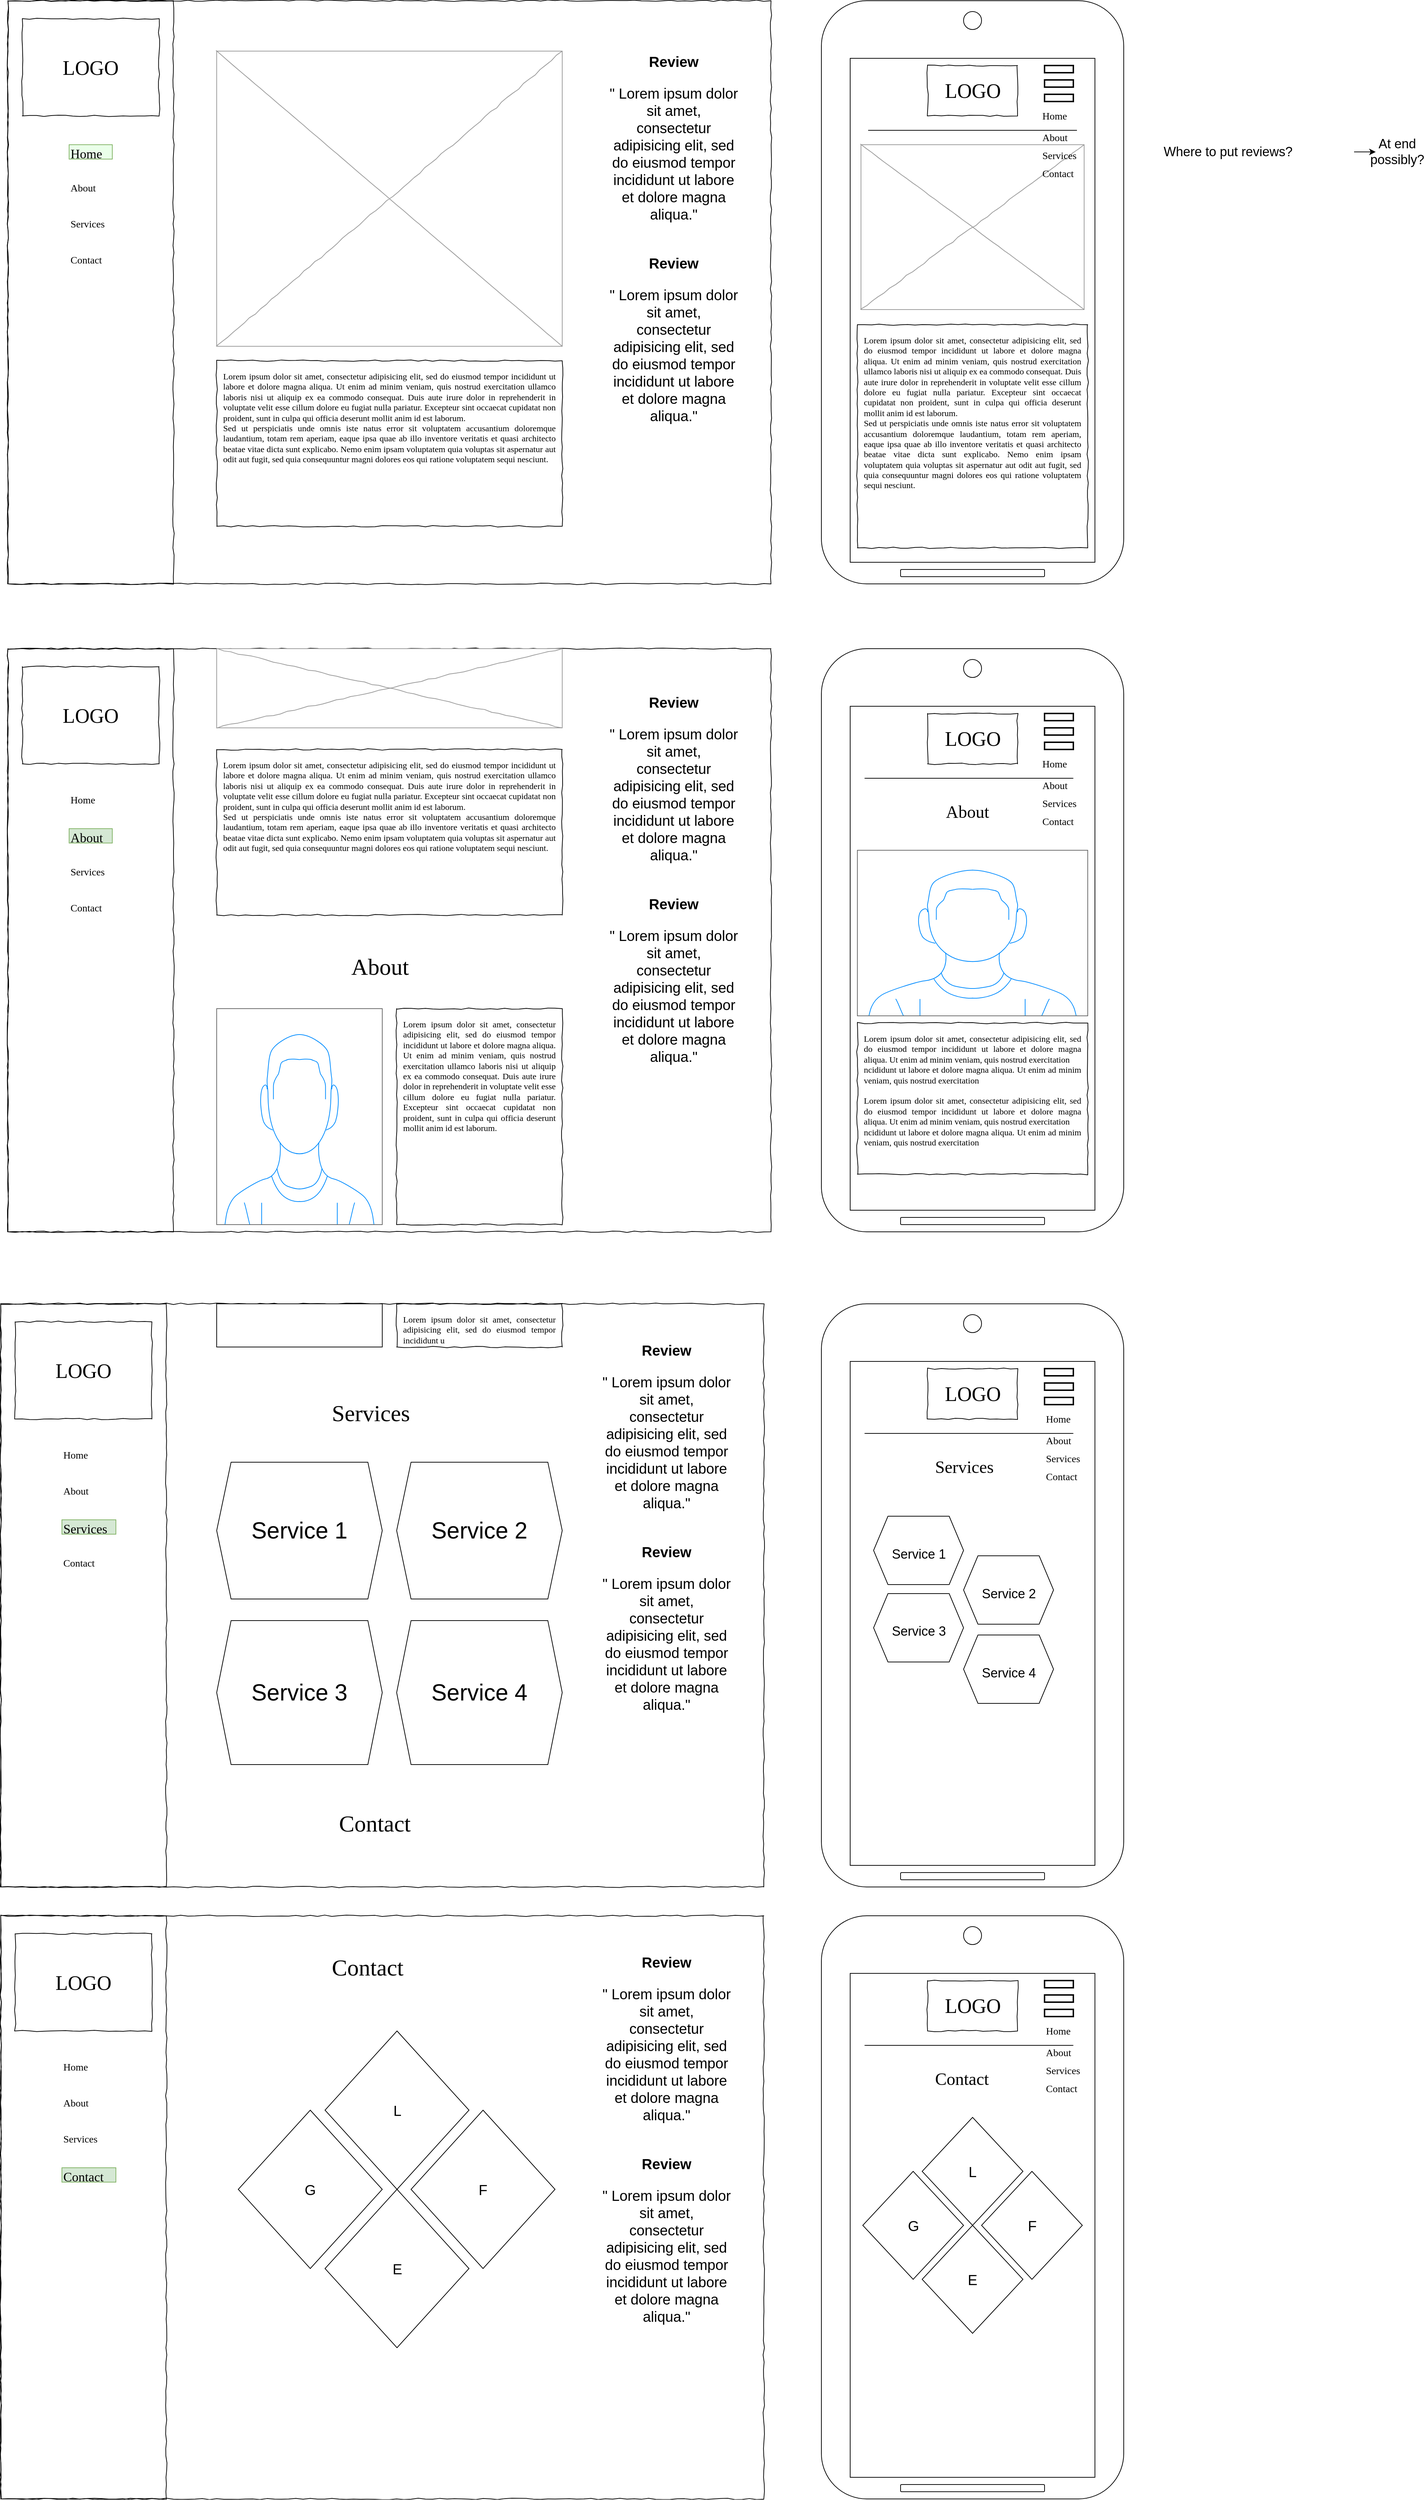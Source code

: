 <mxfile version="20.2.8" type="github">
  <diagram name="Page-1" id="03018318-947c-dd8e-b7a3-06fadd420f32">
    <mxGraphModel dx="2031" dy="1134" grid="1" gridSize="10" guides="1" tooltips="1" connect="1" arrows="1" fold="1" page="1" pageScale="1" pageWidth="1100" pageHeight="850" background="none" math="0" shadow="0">
      <root>
        <mxCell id="0" />
        <mxCell id="1" parent="0" />
        <mxCell id="_-R5V9oavQFVsgbQ0bBa-81" value="" style="rounded=1;whiteSpace=wrap;html=1;" parent="1" vertex="1">
          <mxGeometry x="1150" y="20" width="420" height="810" as="geometry" />
        </mxCell>
        <mxCell id="677b7b8949515195-1" value="" style="whiteSpace=wrap;html=1;rounded=0;shadow=0;labelBackgroundColor=none;strokeColor=#000000;strokeWidth=1;fillColor=none;fontFamily=Verdana;fontSize=12;fontColor=#000000;align=center;comic=1;" parent="1" vertex="1">
          <mxGeometry x="20" y="20" width="1060" height="810" as="geometry" />
        </mxCell>
        <mxCell id="677b7b8949515195-10" value="" style="whiteSpace=wrap;html=1;rounded=0;shadow=0;labelBackgroundColor=none;strokeWidth=1;fillColor=none;fontFamily=Verdana;fontSize=12;align=center;comic=1;" parent="1" vertex="1">
          <mxGeometry x="20" y="20" width="230" height="810" as="geometry" />
        </mxCell>
        <mxCell id="677b7b8949515195-2" value="LOGO" style="whiteSpace=wrap;html=1;rounded=0;shadow=0;labelBackgroundColor=none;strokeWidth=1;fontFamily=Verdana;fontSize=28;align=center;comic=1;" parent="1" vertex="1">
          <mxGeometry x="40" y="45" width="190" height="135" as="geometry" />
        </mxCell>
        <mxCell id="677b7b8949515195-11" value="Home" style="text;html=1;points=[];align=left;verticalAlign=top;spacingTop=-4;fontSize=18;fontFamily=Verdana;fillColor=#EAFFE9;strokeColor=#82b366;rounded=0;gradientColor=none;" parent="1" vertex="1">
          <mxGeometry x="105" y="220" width="60" height="20" as="geometry" />
        </mxCell>
        <mxCell id="677b7b8949515195-12" value="About" style="text;html=1;points=[];align=left;verticalAlign=top;spacingTop=-4;fontSize=14;fontFamily=Verdana" parent="1" vertex="1">
          <mxGeometry x="105" y="270" width="60" height="20" as="geometry" />
        </mxCell>
        <mxCell id="677b7b8949515195-13" value="Services" style="text;html=1;points=[];align=left;verticalAlign=top;spacingTop=-4;fontSize=14;fontFamily=Verdana" parent="1" vertex="1">
          <mxGeometry x="105" y="320" width="60" height="20" as="geometry" />
        </mxCell>
        <mxCell id="677b7b8949515195-14" value="Contact" style="text;html=1;points=[];align=left;verticalAlign=top;spacingTop=-4;fontSize=14;fontFamily=Verdana" parent="1" vertex="1">
          <mxGeometry x="105" y="370" width="60" height="20" as="geometry" />
        </mxCell>
        <mxCell id="677b7b8949515195-15" value="&lt;div style=&quot;text-align: justify&quot;&gt;&lt;span&gt;Lorem ipsum dolor sit amet, consectetur adipisicing elit, sed do eiusmod tempor incididunt ut labore et dolore magna aliqua. Ut enim ad minim veniam, quis nostrud exercitation ullamco laboris nisi ut aliquip ex ea commodo consequat. Duis aute irure dolor in reprehenderit in voluptate velit esse cillum dolore eu fugiat nulla pariatur. Excepteur sint occaecat cupidatat non proident, sunt in culpa qui officia deserunt mollit anim id est laborum.&lt;/span&gt;&lt;/div&gt;&lt;div style=&quot;text-align: justify&quot;&gt;&lt;span&gt;Sed ut perspiciatis unde omnis iste natus error sit voluptatem accusantium doloremque laudantium, totam rem aperiam, eaque ipsa quae ab illo inventore veritatis et quasi architecto beatae vitae dicta sunt explicabo. Nemo enim ipsam voluptatem quia voluptas sit aspernatur aut odit aut fugit, sed quia consequuntur magni dolores eos qui ratione voluptatem sequi nesciunt.&amp;nbsp;&lt;/span&gt;&lt;/div&gt;" style="whiteSpace=wrap;html=1;rounded=0;shadow=0;labelBackgroundColor=none;strokeWidth=1;fillColor=none;fontFamily=Verdana;fontSize=12;align=center;verticalAlign=top;spacing=10;comic=1;" parent="1" vertex="1">
          <mxGeometry x="310" y="520" width="480" height="230" as="geometry" />
        </mxCell>
        <mxCell id="677b7b8949515195-16" value="" style="verticalLabelPosition=bottom;shadow=0;dashed=0;align=center;html=1;verticalAlign=top;strokeWidth=1;shape=mxgraph.mockup.graphics.simpleIcon;strokeColor=#999999;rounded=0;labelBackgroundColor=none;fontFamily=Verdana;fontSize=14;fontColor=#000000;comic=1;" parent="1" vertex="1">
          <mxGeometry x="310" y="90" width="480" height="410" as="geometry" />
        </mxCell>
        <mxCell id="_-R5V9oavQFVsgbQ0bBa-84" value="" style="rounded=0;whiteSpace=wrap;html=1;" parent="1" vertex="1">
          <mxGeometry x="1190" y="100" width="340" height="700" as="geometry" />
        </mxCell>
        <mxCell id="_-R5V9oavQFVsgbQ0bBa-42" value="LOGO" style="whiteSpace=wrap;html=1;rounded=0;shadow=0;labelBackgroundColor=none;strokeWidth=1;fontFamily=Verdana;fontSize=28;align=center;comic=1;" parent="1" vertex="1">
          <mxGeometry x="1297.5" y="110" width="125" height="70" as="geometry" />
        </mxCell>
        <mxCell id="_-R5V9oavQFVsgbQ0bBa-55" value="&lt;div style=&quot;text-align: justify&quot;&gt;&lt;span&gt;Lorem ipsum dolor sit amet, consectetur adipisicing elit, sed do eiusmod tempor incididunt ut labore et dolore magna aliqua. Ut enim ad minim veniam, quis nostrud exercitation ullamco laboris nisi ut aliquip ex ea commodo consequat. Duis aute irure dolor in reprehenderit in voluptate velit esse cillum dolore eu fugiat nulla pariatur. Excepteur sint occaecat cupidatat non proident, sunt in culpa qui officia deserunt mollit anim id est laborum.&lt;/span&gt;&lt;/div&gt;&lt;div style=&quot;text-align: justify&quot;&gt;&lt;span&gt;Sed ut perspiciatis unde omnis iste natus error sit voluptatem accusantium doloremque laudantium, totam rem aperiam, eaque ipsa quae ab illo inventore veritatis et quasi architecto beatae vitae dicta sunt explicabo. Nemo enim ipsam voluptatem quia voluptas sit aspernatur aut odit aut fugit, sed quia consequuntur magni dolores eos qui ratione voluptatem sequi nesciunt.&amp;nbsp;&lt;/span&gt;&lt;/div&gt;" style="whiteSpace=wrap;html=1;rounded=0;shadow=0;labelBackgroundColor=none;strokeWidth=1;fillColor=none;fontFamily=Verdana;fontSize=12;align=center;verticalAlign=top;spacing=10;comic=1;" parent="1" vertex="1">
          <mxGeometry x="1200" y="470" width="320" height="310" as="geometry" />
        </mxCell>
        <mxCell id="_-R5V9oavQFVsgbQ0bBa-56" value="" style="verticalLabelPosition=bottom;shadow=0;dashed=0;align=center;html=1;verticalAlign=top;strokeWidth=1;shape=mxgraph.mockup.graphics.simpleIcon;strokeColor=#999999;rounded=0;labelBackgroundColor=none;fontFamily=Verdana;fontSize=14;fontColor=#000000;comic=1;" parent="1" vertex="1">
          <mxGeometry x="1205" y="220" width="310" height="229" as="geometry" />
        </mxCell>
        <mxCell id="_-R5V9oavQFVsgbQ0bBa-82" value="" style="ellipse;whiteSpace=wrap;html=1;aspect=fixed;" parent="1" vertex="1">
          <mxGeometry x="1347.5" y="35" width="25" height="25" as="geometry" />
        </mxCell>
        <mxCell id="_-R5V9oavQFVsgbQ0bBa-83" value="" style="rounded=1;whiteSpace=wrap;html=1;" parent="1" vertex="1">
          <mxGeometry x="1260" y="810" width="200" height="10" as="geometry" />
        </mxCell>
        <mxCell id="_-R5V9oavQFVsgbQ0bBa-93" value="" style="whiteSpace=wrap;html=1;rounded=0;shadow=0;labelBackgroundColor=none;strokeColor=#000000;strokeWidth=1;fillColor=none;fontFamily=Verdana;fontSize=12;fontColor=#000000;align=center;comic=1;" parent="1" vertex="1">
          <mxGeometry x="20" y="920" width="1060" height="810" as="geometry" />
        </mxCell>
        <mxCell id="_-R5V9oavQFVsgbQ0bBa-94" value="" style="whiteSpace=wrap;html=1;rounded=0;shadow=0;labelBackgroundColor=none;strokeWidth=1;fillColor=none;fontFamily=Verdana;fontSize=12;align=center;comic=1;" parent="1" vertex="1">
          <mxGeometry x="20" y="920" width="230" height="810" as="geometry" />
        </mxCell>
        <mxCell id="_-R5V9oavQFVsgbQ0bBa-95" value="LOGO" style="whiteSpace=wrap;html=1;rounded=0;shadow=0;labelBackgroundColor=none;strokeWidth=1;fontFamily=Verdana;fontSize=28;align=center;comic=1;" parent="1" vertex="1">
          <mxGeometry x="40" y="945" width="190" height="135" as="geometry" />
        </mxCell>
        <mxCell id="_-R5V9oavQFVsgbQ0bBa-96" value="Home" style="text;html=1;points=[];align=left;verticalAlign=top;spacingTop=-4;fontSize=14;fontFamily=Verdana;rounded=0;" parent="1" vertex="1">
          <mxGeometry x="105" y="1120" width="60" height="20" as="geometry" />
        </mxCell>
        <mxCell id="_-R5V9oavQFVsgbQ0bBa-97" value="About" style="text;html=1;points=[];align=left;verticalAlign=top;spacingTop=-4;fontSize=18;fontFamily=Verdana;fillColor=#d5e8d4;strokeColor=#82b366;" parent="1" vertex="1">
          <mxGeometry x="105" y="1170" width="60" height="20" as="geometry" />
        </mxCell>
        <mxCell id="_-R5V9oavQFVsgbQ0bBa-98" value="Services" style="text;html=1;points=[];align=left;verticalAlign=top;spacingTop=-4;fontSize=14;fontFamily=Verdana" parent="1" vertex="1">
          <mxGeometry x="105" y="1220" width="60" height="20" as="geometry" />
        </mxCell>
        <mxCell id="_-R5V9oavQFVsgbQ0bBa-99" value="Contact" style="text;html=1;points=[];align=left;verticalAlign=top;spacingTop=-4;fontSize=14;fontFamily=Verdana" parent="1" vertex="1">
          <mxGeometry x="105" y="1270" width="60" height="20" as="geometry" />
        </mxCell>
        <mxCell id="_-R5V9oavQFVsgbQ0bBa-100" value="&lt;div style=&quot;text-align: justify&quot;&gt;&lt;span&gt;Lorem ipsum dolor sit amet, consectetur adipisicing elit, sed do eiusmod tempor incididunt ut labore et dolore magna aliqua. Ut enim ad minim veniam, quis nostrud exercitation ullamco laboris nisi ut aliquip ex ea commodo consequat. Duis aute irure dolor in reprehenderit in voluptate velit esse cillum dolore eu fugiat nulla pariatur. Excepteur sint occaecat cupidatat non proident, sunt in culpa qui officia deserunt mollit anim id est laborum.&lt;/span&gt;&lt;/div&gt;&lt;div style=&quot;text-align: justify&quot;&gt;&lt;span&gt;Sed ut perspiciatis unde omnis iste natus error sit voluptatem accusantium doloremque laudantium, totam rem aperiam, eaque ipsa quae ab illo inventore veritatis et quasi architecto beatae vitae dicta sunt explicabo. Nemo enim ipsam voluptatem quia voluptas sit aspernatur aut odit aut fugit, sed quia consequuntur magni dolores eos qui ratione voluptatem sequi nesciunt.&amp;nbsp;&lt;/span&gt;&lt;/div&gt;" style="whiteSpace=wrap;html=1;rounded=0;shadow=0;labelBackgroundColor=none;strokeWidth=1;fillColor=none;fontFamily=Verdana;fontSize=12;align=center;verticalAlign=top;spacing=10;comic=1;" parent="1" vertex="1">
          <mxGeometry x="310" y="1060" width="480" height="230" as="geometry" />
        </mxCell>
        <mxCell id="_-R5V9oavQFVsgbQ0bBa-101" value="" style="verticalLabelPosition=bottom;shadow=0;dashed=0;align=center;html=1;verticalAlign=top;strokeWidth=1;shape=mxgraph.mockup.graphics.simpleIcon;strokeColor=#999999;rounded=0;labelBackgroundColor=none;fontFamily=Verdana;fontSize=14;fontColor=#000000;comic=1;" parent="1" vertex="1">
          <mxGeometry x="310" y="920" width="480" height="110" as="geometry" />
        </mxCell>
        <mxCell id="_-R5V9oavQFVsgbQ0bBa-102" value="About" style="text;html=1;points=[];align=left;verticalAlign=top;spacingTop=-4;fontSize=32;fontFamily=Verdana" parent="1" vertex="1">
          <mxGeometry x="495" y="1340" width="110" height="50" as="geometry" />
        </mxCell>
        <mxCell id="_-R5V9oavQFVsgbQ0bBa-103" value="&lt;div style=&quot;text-align: justify&quot;&gt;&lt;span&gt;Lorem ipsum dolor sit amet, consectetur adipisicing elit, sed do eiusmod tempor incididunt ut labore et dolore magna aliqua. Ut enim ad minim veniam, quis nostrud exercitation ullamco laboris nisi ut aliquip ex ea commodo consequat. Duis aute irure dolor in reprehenderit in voluptate velit esse cillum dolore eu fugiat nulla pariatur. Excepteur sint occaecat cupidatat non proident, sunt in culpa qui officia deserunt mollit anim id est laborum.&lt;/span&gt;&lt;/div&gt;&lt;div style=&quot;text-align: justify&quot;&gt;&lt;br&gt;&lt;/div&gt;" style="whiteSpace=wrap;html=1;rounded=0;shadow=0;labelBackgroundColor=none;strokeWidth=1;fillColor=none;fontFamily=Verdana;fontSize=12;align=center;verticalAlign=top;spacing=10;comic=1;" parent="1" vertex="1">
          <mxGeometry x="560" y="1420" width="230" height="300" as="geometry" />
        </mxCell>
        <mxCell id="_-R5V9oavQFVsgbQ0bBa-104" value="" style="verticalLabelPosition=bottom;shadow=0;dashed=0;align=center;html=1;verticalAlign=top;strokeWidth=1;shape=mxgraph.mockup.containers.userMale;strokeColor=#666666;strokeColor2=#008cff;rounded=0;fontSize=32;fillColor=#FFFFFF;gradientColor=none;" parent="1" vertex="1">
          <mxGeometry x="310" y="1420" width="230" height="300" as="geometry" />
        </mxCell>
        <mxCell id="_-R5V9oavQFVsgbQ0bBa-105" value="" style="whiteSpace=wrap;html=1;rounded=0;shadow=0;labelBackgroundColor=none;strokeColor=#000000;strokeWidth=1;fillColor=none;fontFamily=Verdana;fontSize=12;fontColor=#000000;align=center;comic=1;" parent="1" vertex="1">
          <mxGeometry x="10" y="1830" width="1060" height="810" as="geometry" />
        </mxCell>
        <mxCell id="_-R5V9oavQFVsgbQ0bBa-106" value="" style="whiteSpace=wrap;html=1;rounded=0;shadow=0;labelBackgroundColor=none;strokeWidth=1;fillColor=none;fontFamily=Verdana;fontSize=12;align=center;comic=1;" parent="1" vertex="1">
          <mxGeometry x="10" y="1830" width="230" height="810" as="geometry" />
        </mxCell>
        <mxCell id="_-R5V9oavQFVsgbQ0bBa-107" value="LOGO" style="whiteSpace=wrap;html=1;rounded=0;shadow=0;labelBackgroundColor=none;strokeWidth=1;fontFamily=Verdana;fontSize=28;align=center;comic=1;" parent="1" vertex="1">
          <mxGeometry x="30" y="1855" width="190" height="135" as="geometry" />
        </mxCell>
        <mxCell id="_-R5V9oavQFVsgbQ0bBa-108" value="Home" style="text;html=1;points=[];align=left;verticalAlign=top;spacingTop=-4;fontSize=14;fontFamily=Verdana;rounded=0;" parent="1" vertex="1">
          <mxGeometry x="95" y="2030" width="60" height="20" as="geometry" />
        </mxCell>
        <mxCell id="_-R5V9oavQFVsgbQ0bBa-109" value="About" style="text;html=1;points=[];align=left;verticalAlign=top;spacingTop=-4;fontSize=14;fontFamily=Verdana;" parent="1" vertex="1">
          <mxGeometry x="95" y="2080" width="60" height="20" as="geometry" />
        </mxCell>
        <mxCell id="_-R5V9oavQFVsgbQ0bBa-110" value="Services" style="text;html=1;points=[];align=left;verticalAlign=top;spacingTop=-4;fontSize=18;fontFamily=Verdana;fillColor=#d5e8d4;strokeColor=#82b366;" parent="1" vertex="1">
          <mxGeometry x="95" y="2130" width="75" height="20" as="geometry" />
        </mxCell>
        <mxCell id="_-R5V9oavQFVsgbQ0bBa-111" value="Contact" style="text;html=1;points=[];align=left;verticalAlign=top;spacingTop=-4;fontSize=14;fontFamily=Verdana" parent="1" vertex="1">
          <mxGeometry x="95" y="2180" width="60" height="20" as="geometry" />
        </mxCell>
        <mxCell id="_-R5V9oavQFVsgbQ0bBa-115" value="&lt;div style=&quot;text-align: justify&quot;&gt;&lt;span&gt;Lorem ipsum dolor sit amet, consectetur adipisicing elit, sed do eiusmod tempor incididunt u&lt;/span&gt;&lt;/div&gt;" style="whiteSpace=wrap;html=1;rounded=0;shadow=0;labelBackgroundColor=none;strokeWidth=1;fillColor=none;fontFamily=Verdana;fontSize=12;align=center;verticalAlign=top;spacing=10;comic=1;" parent="1" vertex="1">
          <mxGeometry x="560" y="1830" width="230" height="60" as="geometry" />
        </mxCell>
        <mxCell id="_-R5V9oavQFVsgbQ0bBa-121" value="" style="rounded=0;whiteSpace=wrap;html=1;fontSize=32;fillColor=#FFFFFF;gradientColor=none;" parent="1" vertex="1">
          <mxGeometry x="310" y="1830" width="230" height="60" as="geometry" />
        </mxCell>
        <mxCell id="_-R5V9oavQFVsgbQ0bBa-123" value="Services" style="text;html=1;points=[];align=left;verticalAlign=top;spacingTop=-4;fontSize=32;fontFamily=Verdana" parent="1" vertex="1">
          <mxGeometry x="468" y="1960" width="165" height="50" as="geometry" />
        </mxCell>
        <mxCell id="_-R5V9oavQFVsgbQ0bBa-125" value="Service 1" style="shape=hexagon;perimeter=hexagonPerimeter2;whiteSpace=wrap;html=1;fixedSize=1;rounded=0;fontSize=32;fillColor=#FFFFFF;gradientColor=none;" parent="1" vertex="1">
          <mxGeometry x="310" y="2050" width="230" height="190" as="geometry" />
        </mxCell>
        <mxCell id="_-R5V9oavQFVsgbQ0bBa-129" value="Service 2" style="shape=hexagon;perimeter=hexagonPerimeter2;whiteSpace=wrap;html=1;fixedSize=1;rounded=0;fontSize=32;fillColor=#FFFFFF;gradientColor=none;" parent="1" vertex="1">
          <mxGeometry x="560" y="2050" width="230" height="190" as="geometry" />
        </mxCell>
        <mxCell id="_-R5V9oavQFVsgbQ0bBa-130" value="Service 3" style="shape=hexagon;perimeter=hexagonPerimeter2;whiteSpace=wrap;html=1;fixedSize=1;rounded=0;fontSize=32;fillColor=#FFFFFF;gradientColor=none;" parent="1" vertex="1">
          <mxGeometry x="310" y="2270" width="230" height="200" as="geometry" />
        </mxCell>
        <mxCell id="_-R5V9oavQFVsgbQ0bBa-131" value="Service 4" style="shape=hexagon;perimeter=hexagonPerimeter2;whiteSpace=wrap;html=1;fixedSize=1;rounded=0;fontSize=32;fillColor=#FFFFFF;gradientColor=none;" parent="1" vertex="1">
          <mxGeometry x="560" y="2270" width="230" height="200" as="geometry" />
        </mxCell>
        <mxCell id="_-R5V9oavQFVsgbQ0bBa-138" value="&lt;h1 style=&quot;font-size: 20px;&quot;&gt;Review&lt;/h1&gt;&lt;p style=&quot;font-size: 20px;&quot;&gt;&quot; Lorem ipsum dolor sit amet, consectetur adipisicing elit, sed do eiusmod tempor incididunt ut labore et dolore magna aliqua.&quot;&lt;/p&gt;" style="text;html=1;strokeColor=none;fillColor=none;spacing=5;spacingTop=-20;whiteSpace=wrap;overflow=hidden;rounded=0;fontSize=20;align=center;" parent="1" vertex="1">
          <mxGeometry x="850" y="90" width="190" height="240" as="geometry" />
        </mxCell>
        <mxCell id="_-R5V9oavQFVsgbQ0bBa-139" value="&lt;h1 style=&quot;font-size: 20px;&quot;&gt;Review&lt;/h1&gt;&lt;p style=&quot;font-size: 20px;&quot;&gt;&quot; Lorem ipsum dolor sit amet, consectetur adipisicing elit, sed do eiusmod tempor incididunt ut labore et dolore magna aliqua.&quot;&lt;/p&gt;" style="text;html=1;strokeColor=none;fillColor=none;spacing=5;spacingTop=-20;whiteSpace=wrap;overflow=hidden;rounded=0;fontSize=20;align=center;" parent="1" vertex="1">
          <mxGeometry x="850" y="370" width="190" height="240" as="geometry" />
        </mxCell>
        <mxCell id="_-R5V9oavQFVsgbQ0bBa-140" value="&lt;h1 style=&quot;font-size: 20px;&quot;&gt;Review&lt;/h1&gt;&lt;p style=&quot;font-size: 20px;&quot;&gt;&quot; Lorem ipsum dolor sit amet, consectetur adipisicing elit, sed do eiusmod tempor incididunt ut labore et dolore magna aliqua.&quot;&lt;/p&gt;" style="text;html=1;strokeColor=none;fillColor=none;spacing=5;spacingTop=-20;whiteSpace=wrap;overflow=hidden;rounded=0;fontSize=20;align=center;" parent="1" vertex="1">
          <mxGeometry x="850" y="980" width="190" height="240" as="geometry" />
        </mxCell>
        <mxCell id="_-R5V9oavQFVsgbQ0bBa-141" value="&lt;h1 style=&quot;font-size: 20px;&quot;&gt;Review&lt;/h1&gt;&lt;p style=&quot;font-size: 20px;&quot;&gt;&quot; Lorem ipsum dolor sit amet, consectetur adipisicing elit, sed do eiusmod tempor incididunt ut labore et dolore magna aliqua.&quot;&lt;/p&gt;" style="text;html=1;strokeColor=none;fillColor=none;spacing=5;spacingTop=-20;whiteSpace=wrap;overflow=hidden;rounded=0;fontSize=20;align=center;" parent="1" vertex="1">
          <mxGeometry x="850" y="1260" width="190" height="240" as="geometry" />
        </mxCell>
        <mxCell id="_-R5V9oavQFVsgbQ0bBa-142" value="&lt;h1 style=&quot;font-size: 20px;&quot;&gt;Review&lt;/h1&gt;&lt;p style=&quot;font-size: 20px;&quot;&gt;&quot; Lorem ipsum dolor sit amet, consectetur adipisicing elit, sed do eiusmod tempor incididunt ut labore et dolore magna aliqua.&quot;&lt;/p&gt;" style="text;html=1;strokeColor=none;fillColor=none;spacing=5;spacingTop=-20;whiteSpace=wrap;overflow=hidden;rounded=0;fontSize=20;align=center;" parent="1" vertex="1">
          <mxGeometry x="840" y="1880" width="190" height="240" as="geometry" />
        </mxCell>
        <mxCell id="_-R5V9oavQFVsgbQ0bBa-143" value="&lt;h1 style=&quot;font-size: 20px;&quot;&gt;Review&lt;/h1&gt;&lt;p style=&quot;font-size: 20px;&quot;&gt;&quot; Lorem ipsum dolor sit amet, consectetur adipisicing elit, sed do eiusmod tempor incididunt ut labore et dolore magna aliqua.&quot;&lt;/p&gt;" style="text;html=1;strokeColor=none;fillColor=none;spacing=5;spacingTop=-20;whiteSpace=wrap;overflow=hidden;rounded=0;fontSize=20;align=center;" parent="1" vertex="1">
          <mxGeometry x="840" y="2160" width="190" height="240" as="geometry" />
        </mxCell>
        <mxCell id="_-R5V9oavQFVsgbQ0bBa-144" value="" style="whiteSpace=wrap;html=1;rounded=0;shadow=0;labelBackgroundColor=none;strokeColor=#000000;strokeWidth=1;fillColor=none;fontFamily=Verdana;fontSize=12;fontColor=#000000;align=center;comic=1;" parent="1" vertex="1">
          <mxGeometry x="10" y="2680" width="1060" height="810" as="geometry" />
        </mxCell>
        <mxCell id="_-R5V9oavQFVsgbQ0bBa-145" value="" style="whiteSpace=wrap;html=1;rounded=0;shadow=0;labelBackgroundColor=none;strokeWidth=1;fillColor=none;fontFamily=Verdana;fontSize=12;align=center;comic=1;" parent="1" vertex="1">
          <mxGeometry x="10" y="2680" width="230" height="810" as="geometry" />
        </mxCell>
        <mxCell id="_-R5V9oavQFVsgbQ0bBa-146" value="LOGO" style="whiteSpace=wrap;html=1;rounded=0;shadow=0;labelBackgroundColor=none;strokeWidth=1;fontFamily=Verdana;fontSize=28;align=center;comic=1;" parent="1" vertex="1">
          <mxGeometry x="30" y="2705" width="190" height="135" as="geometry" />
        </mxCell>
        <mxCell id="_-R5V9oavQFVsgbQ0bBa-147" value="Home" style="text;html=1;points=[];align=left;verticalAlign=top;spacingTop=-4;fontSize=14;fontFamily=Verdana;rounded=0;" parent="1" vertex="1">
          <mxGeometry x="95" y="2880" width="60" height="20" as="geometry" />
        </mxCell>
        <mxCell id="_-R5V9oavQFVsgbQ0bBa-148" value="About" style="text;html=1;points=[];align=left;verticalAlign=top;spacingTop=-4;fontSize=14;fontFamily=Verdana;" parent="1" vertex="1">
          <mxGeometry x="95" y="2930" width="60" height="20" as="geometry" />
        </mxCell>
        <mxCell id="_-R5V9oavQFVsgbQ0bBa-149" value="Services" style="text;html=1;points=[];align=left;verticalAlign=top;spacingTop=-4;fontSize=14;fontFamily=Verdana;" parent="1" vertex="1">
          <mxGeometry x="95" y="2980" width="60" height="20" as="geometry" />
        </mxCell>
        <mxCell id="_-R5V9oavQFVsgbQ0bBa-150" value="Contact" style="text;html=1;points=[];align=left;verticalAlign=top;spacingTop=-4;fontSize=18;fontFamily=Verdana;fillColor=#d5e8d4;strokeColor=#82b366;" parent="1" vertex="1">
          <mxGeometry x="95" y="3030" width="75" height="20" as="geometry" />
        </mxCell>
        <mxCell id="_-R5V9oavQFVsgbQ0bBa-158" value="&lt;h1 style=&quot;font-size: 20px;&quot;&gt;Review&lt;/h1&gt;&lt;p style=&quot;font-size: 20px;&quot;&gt;&quot; Lorem ipsum dolor sit amet, consectetur adipisicing elit, sed do eiusmod tempor incididunt ut labore et dolore magna aliqua.&quot;&lt;/p&gt;" style="text;html=1;strokeColor=none;fillColor=none;spacing=5;spacingTop=-20;whiteSpace=wrap;overflow=hidden;rounded=0;fontSize=20;align=center;" parent="1" vertex="1">
          <mxGeometry x="840" y="2730" width="190" height="240" as="geometry" />
        </mxCell>
        <mxCell id="_-R5V9oavQFVsgbQ0bBa-159" value="&lt;h1 style=&quot;font-size: 20px;&quot;&gt;Review&lt;/h1&gt;&lt;p style=&quot;font-size: 20px;&quot;&gt;&quot; Lorem ipsum dolor sit amet, consectetur adipisicing elit, sed do eiusmod tempor incididunt ut labore et dolore magna aliqua.&quot;&lt;/p&gt;" style="text;html=1;strokeColor=none;fillColor=none;spacing=5;spacingTop=-20;whiteSpace=wrap;overflow=hidden;rounded=0;fontSize=20;align=center;" parent="1" vertex="1">
          <mxGeometry x="840" y="3010" width="190" height="240" as="geometry" />
        </mxCell>
        <mxCell id="_-R5V9oavQFVsgbQ0bBa-160" value="Contact" style="text;html=1;points=[];align=left;verticalAlign=top;spacingTop=-4;fontSize=32;fontFamily=Verdana" parent="1" vertex="1">
          <mxGeometry x="478" y="2530" width="165" height="50" as="geometry" />
        </mxCell>
        <mxCell id="_-R5V9oavQFVsgbQ0bBa-164" value="Contact" style="text;html=1;points=[];align=left;verticalAlign=top;spacingTop=-4;fontSize=32;fontFamily=Verdana" parent="1" vertex="1">
          <mxGeometry x="468" y="2730" width="165" height="50" as="geometry" />
        </mxCell>
        <mxCell id="_-R5V9oavQFVsgbQ0bBa-168" value="F" style="rhombus;whiteSpace=wrap;html=1;rounded=0;sketch=0;fontSize=20;fillColor=#FFFFFF;gradientColor=none;" parent="1" vertex="1">
          <mxGeometry x="580" y="2950" width="200" height="220" as="geometry" />
        </mxCell>
        <mxCell id="_-R5V9oavQFVsgbQ0bBa-172" value="G" style="rhombus;whiteSpace=wrap;html=1;rounded=0;sketch=0;fontSize=20;fillColor=#FFFFFF;gradientColor=none;" parent="1" vertex="1">
          <mxGeometry x="340" y="2950" width="200" height="220" as="geometry" />
        </mxCell>
        <mxCell id="_-R5V9oavQFVsgbQ0bBa-173" value="L" style="rhombus;whiteSpace=wrap;html=1;rounded=0;sketch=0;fontSize=20;fillColor=#FFFFFF;gradientColor=none;" parent="1" vertex="1">
          <mxGeometry x="460.5" y="2840" width="200" height="220" as="geometry" />
        </mxCell>
        <mxCell id="_-R5V9oavQFVsgbQ0bBa-174" value="E" style="rhombus;whiteSpace=wrap;html=1;rounded=0;sketch=0;fontSize=20;fillColor=#FFFFFF;gradientColor=none;" parent="1" vertex="1">
          <mxGeometry x="460.5" y="3060" width="200" height="220" as="geometry" />
        </mxCell>
        <mxCell id="_-R5V9oavQFVsgbQ0bBa-184" value="" style="rounded=1;whiteSpace=wrap;html=1;" parent="1" vertex="1">
          <mxGeometry x="1150" y="920" width="420" height="810" as="geometry" />
        </mxCell>
        <mxCell id="_-R5V9oavQFVsgbQ0bBa-185" value="" style="rounded=0;whiteSpace=wrap;html=1;" parent="1" vertex="1">
          <mxGeometry x="1190" y="1000" width="340" height="700" as="geometry" />
        </mxCell>
        <mxCell id="_-R5V9oavQFVsgbQ0bBa-189" value="" style="ellipse;whiteSpace=wrap;html=1;aspect=fixed;" parent="1" vertex="1">
          <mxGeometry x="1347.5" y="935" width="25" height="25" as="geometry" />
        </mxCell>
        <mxCell id="_-R5V9oavQFVsgbQ0bBa-190" value="" style="rounded=1;whiteSpace=wrap;html=1;" parent="1" vertex="1">
          <mxGeometry x="1260" y="1710" width="200" height="10" as="geometry" />
        </mxCell>
        <mxCell id="_-R5V9oavQFVsgbQ0bBa-191" value="About" style="text;html=1;points=[];align=left;verticalAlign=top;spacingTop=-4;fontSize=24;fontFamily=Verdana" parent="1" vertex="1">
          <mxGeometry x="1321.25" y="1130" width="77.5" height="50" as="geometry" />
        </mxCell>
        <mxCell id="_-R5V9oavQFVsgbQ0bBa-192" value="" style="verticalLabelPosition=bottom;shadow=0;dashed=0;align=center;html=1;verticalAlign=top;strokeWidth=1;shape=mxgraph.mockup.containers.userMale;strokeColor=#666666;strokeColor2=#008cff;rounded=0;fontSize=32;fillColor=#FFFFFF;gradientColor=none;" parent="1" vertex="1">
          <mxGeometry x="1200" y="1200" width="320" height="230" as="geometry" />
        </mxCell>
        <mxCell id="_-R5V9oavQFVsgbQ0bBa-193" value="&lt;div style=&quot;text-align: justify&quot;&gt;&lt;span&gt;Lorem ipsum dolor sit amet, consectetur adipisicing elit, sed do eiusmod tempor incididunt ut labore et dolore magna aliqua. Ut enim ad minim veniam, quis nostrud exercitation&lt;/span&gt;&lt;/div&gt;&lt;div style=&quot;text-align: justify&quot;&gt;ncididunt ut labore et dolore magna aliqua. Ut enim ad minim veniam, quis nostrud exercitation&lt;span&gt;&lt;br&gt;&lt;/span&gt;&lt;/div&gt;&lt;div style=&quot;text-align: justify&quot;&gt;&lt;br&gt;&lt;/div&gt;&lt;div style=&quot;text-align: justify&quot;&gt;&lt;div&gt;Lorem ipsum dolor sit amet, consectetur adipisicing elit, sed do eiusmod tempor incididunt ut labore et dolore magna aliqua. Ut enim ad minim veniam, quis nostrud exercitation&lt;/div&gt;&lt;div&gt;ncididunt ut labore et dolore magna aliqua. Ut enim ad minim veniam, quis nostrud exercitation&lt;/div&gt;&lt;/div&gt;" style="whiteSpace=wrap;html=1;rounded=0;shadow=0;labelBackgroundColor=none;strokeWidth=1;fillColor=none;fontFamily=Verdana;fontSize=12;align=center;verticalAlign=top;spacing=10;comic=1;" parent="1" vertex="1">
          <mxGeometry x="1200" y="1440" width="320" height="210" as="geometry" />
        </mxCell>
        <mxCell id="_-R5V9oavQFVsgbQ0bBa-258" style="edgeStyle=orthogonalEdgeStyle;rounded=0;orthogonalLoop=1;jettySize=auto;html=1;fontSize=18;" parent="1" source="_-R5V9oavQFVsgbQ0bBa-194" target="_-R5V9oavQFVsgbQ0bBa-259" edge="1">
          <mxGeometry relative="1" as="geometry">
            <mxPoint x="1950" y="230" as="targetPoint" />
          </mxGeometry>
        </mxCell>
        <mxCell id="_-R5V9oavQFVsgbQ0bBa-194" value="Where to put reviews?" style="text;html=1;strokeColor=none;fillColor=none;align=center;verticalAlign=middle;whiteSpace=wrap;rounded=0;sketch=0;fontSize=18;" parent="1" vertex="1">
          <mxGeometry x="1540" y="215" width="350" height="30" as="geometry" />
        </mxCell>
        <mxCell id="_-R5V9oavQFVsgbQ0bBa-209" value="" style="rounded=0;whiteSpace=wrap;html=1;sketch=0;fontSize=13;fillColor=#FFFFFF;gradientColor=none;verticalAlign=middle;horizontal=0;align=right;strokeWidth=2;" parent="1" vertex="1">
          <mxGeometry x="1460" y="1010" width="40" height="10" as="geometry" />
        </mxCell>
        <mxCell id="_-R5V9oavQFVsgbQ0bBa-210" value="" style="rounded=0;whiteSpace=wrap;html=1;sketch=0;fontSize=13;fillColor=#FFFFFF;gradientColor=none;verticalAlign=middle;horizontal=0;align=right;strokeWidth=2;" parent="1" vertex="1">
          <mxGeometry x="1460" y="1030" width="40" height="10" as="geometry" />
        </mxCell>
        <mxCell id="_-R5V9oavQFVsgbQ0bBa-211" value="" style="rounded=0;whiteSpace=wrap;html=1;sketch=0;fontSize=13;fillColor=#FFFFFF;gradientColor=none;verticalAlign=middle;horizontal=0;align=right;strokeWidth=2;" parent="1" vertex="1">
          <mxGeometry x="1460" y="1050" width="40" height="10" as="geometry" />
        </mxCell>
        <mxCell id="_-R5V9oavQFVsgbQ0bBa-213" value="" style="rounded=0;whiteSpace=wrap;html=1;sketch=0;fontSize=13;fillColor=#FFFFFF;gradientColor=none;verticalAlign=middle;horizontal=0;align=right;strokeWidth=2;" parent="1" vertex="1">
          <mxGeometry x="1460" y="110" width="40" height="10" as="geometry" />
        </mxCell>
        <mxCell id="_-R5V9oavQFVsgbQ0bBa-214" value="" style="rounded=0;whiteSpace=wrap;html=1;sketch=0;fontSize=13;fillColor=#FFFFFF;gradientColor=none;verticalAlign=middle;horizontal=0;align=right;strokeWidth=2;" parent="1" vertex="1">
          <mxGeometry x="1460" y="130" width="40" height="10" as="geometry" />
        </mxCell>
        <mxCell id="_-R5V9oavQFVsgbQ0bBa-215" value="" style="rounded=0;whiteSpace=wrap;html=1;sketch=0;fontSize=13;fillColor=#FFFFFF;gradientColor=none;verticalAlign=middle;horizontal=0;align=right;strokeWidth=2;" parent="1" vertex="1">
          <mxGeometry x="1460" y="150" width="40" height="10" as="geometry" />
        </mxCell>
        <mxCell id="_-R5V9oavQFVsgbQ0bBa-216" value="LOGO" style="whiteSpace=wrap;html=1;rounded=0;shadow=0;labelBackgroundColor=none;strokeWidth=1;fontFamily=Verdana;fontSize=28;align=center;comic=1;" parent="1" vertex="1">
          <mxGeometry x="1297.5" y="1010" width="125" height="70" as="geometry" />
        </mxCell>
        <mxCell id="_-R5V9oavQFVsgbQ0bBa-220" value="" style="endArrow=none;html=1;rounded=0;fontSize=13;" parent="1" edge="1">
          <mxGeometry width="50" height="50" relative="1" as="geometry">
            <mxPoint x="1215" y="200" as="sourcePoint" />
            <mxPoint x="1505" y="200" as="targetPoint" />
          </mxGeometry>
        </mxCell>
        <mxCell id="_-R5V9oavQFVsgbQ0bBa-221" value="" style="endArrow=none;html=1;rounded=0;fontSize=13;" parent="1" edge="1">
          <mxGeometry width="50" height="50" relative="1" as="geometry">
            <mxPoint x="1210" y="1100" as="sourcePoint" />
            <mxPoint x="1500" y="1100" as="targetPoint" />
          </mxGeometry>
        </mxCell>
        <mxCell id="_-R5V9oavQFVsgbQ0bBa-222" value="" style="rounded=1;whiteSpace=wrap;html=1;" parent="1" vertex="1">
          <mxGeometry x="1150" y="1830" width="420" height="810" as="geometry" />
        </mxCell>
        <mxCell id="_-R5V9oavQFVsgbQ0bBa-223" value="" style="rounded=0;whiteSpace=wrap;html=1;" parent="1" vertex="1">
          <mxGeometry x="1190" y="1910" width="340" height="700" as="geometry" />
        </mxCell>
        <mxCell id="_-R5V9oavQFVsgbQ0bBa-224" value="" style="ellipse;whiteSpace=wrap;html=1;aspect=fixed;" parent="1" vertex="1">
          <mxGeometry x="1347.5" y="1845" width="25" height="25" as="geometry" />
        </mxCell>
        <mxCell id="_-R5V9oavQFVsgbQ0bBa-225" value="" style="rounded=1;whiteSpace=wrap;html=1;" parent="1" vertex="1">
          <mxGeometry x="1260" y="2620" width="200" height="10" as="geometry" />
        </mxCell>
        <mxCell id="_-R5V9oavQFVsgbQ0bBa-229" value="LOGO" style="whiteSpace=wrap;html=1;rounded=0;shadow=0;labelBackgroundColor=none;strokeWidth=1;fontFamily=Verdana;fontSize=28;align=center;comic=1;" parent="1" vertex="1">
          <mxGeometry x="1297.5" y="1920" width="125" height="70" as="geometry" />
        </mxCell>
        <mxCell id="_-R5V9oavQFVsgbQ0bBa-230" value="" style="endArrow=none;html=1;rounded=0;fontSize=13;" parent="1" edge="1">
          <mxGeometry width="50" height="50" relative="1" as="geometry">
            <mxPoint x="1210" y="2010" as="sourcePoint" />
            <mxPoint x="1500" y="2010" as="targetPoint" />
          </mxGeometry>
        </mxCell>
        <mxCell id="_-R5V9oavQFVsgbQ0bBa-231" value="Services" style="text;html=1;points=[];align=left;verticalAlign=top;spacingTop=-4;fontSize=24;fontFamily=Verdana" parent="1" vertex="1">
          <mxGeometry x="1305.63" y="2040" width="108.75" height="50" as="geometry" />
        </mxCell>
        <mxCell id="_-R5V9oavQFVsgbQ0bBa-232" value="" style="rounded=0;whiteSpace=wrap;html=1;sketch=0;fontSize=13;fillColor=#FFFFFF;gradientColor=none;verticalAlign=middle;horizontal=0;align=right;strokeWidth=2;" parent="1" vertex="1">
          <mxGeometry x="1460" y="1920" width="40" height="10" as="geometry" />
        </mxCell>
        <mxCell id="_-R5V9oavQFVsgbQ0bBa-233" value="" style="rounded=0;whiteSpace=wrap;html=1;sketch=0;fontSize=13;fillColor=#FFFFFF;gradientColor=none;verticalAlign=middle;horizontal=0;align=right;strokeWidth=2;" parent="1" vertex="1">
          <mxGeometry x="1460" y="1940" width="40" height="10" as="geometry" />
        </mxCell>
        <mxCell id="_-R5V9oavQFVsgbQ0bBa-234" value="" style="rounded=0;whiteSpace=wrap;html=1;sketch=0;fontSize=13;fillColor=#FFFFFF;gradientColor=none;verticalAlign=middle;horizontal=0;align=right;strokeWidth=2;" parent="1" vertex="1">
          <mxGeometry x="1460" y="1960" width="40" height="10" as="geometry" />
        </mxCell>
        <mxCell id="_-R5V9oavQFVsgbQ0bBa-235" value="&lt;font style=&quot;font-size: 18px;&quot;&gt;Service 1&lt;/font&gt;" style="shape=hexagon;perimeter=hexagonPerimeter2;whiteSpace=wrap;html=1;fixedSize=1;rounded=0;fontSize=32;fillColor=#FFFFFF;gradientColor=none;" parent="1" vertex="1">
          <mxGeometry x="1222.5" y="2125" width="125" height="95" as="geometry" />
        </mxCell>
        <mxCell id="_-R5V9oavQFVsgbQ0bBa-236" value="&lt;font style=&quot;font-size: 18px;&quot;&gt;Service 2&lt;/font&gt;" style="shape=hexagon;perimeter=hexagonPerimeter2;whiteSpace=wrap;html=1;fixedSize=1;rounded=0;fontSize=32;fillColor=#FFFFFF;gradientColor=none;" parent="1" vertex="1">
          <mxGeometry x="1347.5" y="2180" width="125" height="95" as="geometry" />
        </mxCell>
        <mxCell id="_-R5V9oavQFVsgbQ0bBa-237" value="&lt;font style=&quot;font-size: 18px;&quot;&gt;Service 3&lt;/font&gt;" style="shape=hexagon;perimeter=hexagonPerimeter2;whiteSpace=wrap;html=1;fixedSize=1;rounded=0;fontSize=32;fillColor=#FFFFFF;gradientColor=none;" parent="1" vertex="1">
          <mxGeometry x="1222.5" y="2232.5" width="125" height="95" as="geometry" />
        </mxCell>
        <mxCell id="_-R5V9oavQFVsgbQ0bBa-238" value="&lt;font style=&quot;font-size: 18px;&quot;&gt;Service 4&lt;/font&gt;" style="shape=hexagon;perimeter=hexagonPerimeter2;whiteSpace=wrap;html=1;fixedSize=1;rounded=0;fontSize=32;fillColor=#FFFFFF;gradientColor=none;" parent="1" vertex="1">
          <mxGeometry x="1347.5" y="2290" width="125" height="95" as="geometry" />
        </mxCell>
        <mxCell id="_-R5V9oavQFVsgbQ0bBa-239" value="" style="rounded=1;whiteSpace=wrap;html=1;" parent="1" vertex="1">
          <mxGeometry x="1150" y="2680" width="420" height="810" as="geometry" />
        </mxCell>
        <mxCell id="_-R5V9oavQFVsgbQ0bBa-240" value="" style="rounded=0;whiteSpace=wrap;html=1;" parent="1" vertex="1">
          <mxGeometry x="1190" y="2760" width="340" height="700" as="geometry" />
        </mxCell>
        <mxCell id="_-R5V9oavQFVsgbQ0bBa-241" value="" style="ellipse;whiteSpace=wrap;html=1;aspect=fixed;" parent="1" vertex="1">
          <mxGeometry x="1347.5" y="2695" width="25" height="25" as="geometry" />
        </mxCell>
        <mxCell id="_-R5V9oavQFVsgbQ0bBa-242" value="" style="rounded=1;whiteSpace=wrap;html=1;" parent="1" vertex="1">
          <mxGeometry x="1260" y="3470" width="200" height="10" as="geometry" />
        </mxCell>
        <mxCell id="_-R5V9oavQFVsgbQ0bBa-243" value="LOGO" style="whiteSpace=wrap;html=1;rounded=0;shadow=0;labelBackgroundColor=none;strokeWidth=1;fontFamily=Verdana;fontSize=28;align=center;comic=1;" parent="1" vertex="1">
          <mxGeometry x="1297.5" y="2770" width="125" height="70" as="geometry" />
        </mxCell>
        <mxCell id="_-R5V9oavQFVsgbQ0bBa-244" value="" style="endArrow=none;html=1;rounded=0;fontSize=13;" parent="1" edge="1">
          <mxGeometry width="50" height="50" relative="1" as="geometry">
            <mxPoint x="1210" y="2860" as="sourcePoint" />
            <mxPoint x="1500" y="2860" as="targetPoint" />
          </mxGeometry>
        </mxCell>
        <mxCell id="_-R5V9oavQFVsgbQ0bBa-245" value="Contact" style="text;html=1;points=[];align=left;verticalAlign=top;spacingTop=-4;fontSize=24;fontFamily=Verdana" parent="1" vertex="1">
          <mxGeometry x="1305.63" y="2890" width="108.75" height="50" as="geometry" />
        </mxCell>
        <mxCell id="_-R5V9oavQFVsgbQ0bBa-246" value="" style="rounded=0;whiteSpace=wrap;html=1;sketch=0;fontSize=13;fillColor=#FFFFFF;gradientColor=none;verticalAlign=middle;horizontal=0;align=right;strokeWidth=2;" parent="1" vertex="1">
          <mxGeometry x="1460" y="2770" width="40" height="10" as="geometry" />
        </mxCell>
        <mxCell id="_-R5V9oavQFVsgbQ0bBa-247" value="" style="rounded=0;whiteSpace=wrap;html=1;sketch=0;fontSize=13;fillColor=#FFFFFF;gradientColor=none;verticalAlign=middle;horizontal=0;align=right;strokeWidth=2;" parent="1" vertex="1">
          <mxGeometry x="1460" y="2790" width="40" height="10" as="geometry" />
        </mxCell>
        <mxCell id="_-R5V9oavQFVsgbQ0bBa-248" value="" style="rounded=0;whiteSpace=wrap;html=1;sketch=0;fontSize=13;fillColor=#FFFFFF;gradientColor=none;verticalAlign=middle;horizontal=0;align=right;strokeWidth=2;" parent="1" vertex="1">
          <mxGeometry x="1460" y="2810" width="40" height="10" as="geometry" />
        </mxCell>
        <mxCell id="_-R5V9oavQFVsgbQ0bBa-254" value="L" style="rhombus;whiteSpace=wrap;html=1;rounded=0;sketch=0;fontSize=20;fillColor=#FFFFFF;gradientColor=none;" parent="1" vertex="1">
          <mxGeometry x="1290.01" y="2960" width="140" height="150" as="geometry" />
        </mxCell>
        <mxCell id="_-R5V9oavQFVsgbQ0bBa-255" value="G" style="rhombus;whiteSpace=wrap;html=1;rounded=0;sketch=0;fontSize=20;fillColor=#FFFFFF;gradientColor=none;" parent="1" vertex="1">
          <mxGeometry x="1207.5" y="3035" width="140" height="150" as="geometry" />
        </mxCell>
        <mxCell id="_-R5V9oavQFVsgbQ0bBa-256" value="F" style="rhombus;whiteSpace=wrap;html=1;rounded=0;sketch=0;fontSize=20;fillColor=#FFFFFF;gradientColor=none;" parent="1" vertex="1">
          <mxGeometry x="1372.5" y="3035" width="140" height="150" as="geometry" />
        </mxCell>
        <mxCell id="_-R5V9oavQFVsgbQ0bBa-257" value="E" style="rhombus;whiteSpace=wrap;html=1;rounded=0;sketch=0;fontSize=20;fillColor=#FFFFFF;gradientColor=none;" parent="1" vertex="1">
          <mxGeometry x="1290" y="3110" width="140" height="150" as="geometry" />
        </mxCell>
        <mxCell id="_-R5V9oavQFVsgbQ0bBa-259" value="At end possibly?" style="text;html=1;strokeColor=none;fillColor=none;align=center;verticalAlign=middle;whiteSpace=wrap;rounded=0;sketch=0;strokeWidth=3;fontSize=18;" parent="1" vertex="1">
          <mxGeometry x="1920" y="215" width="60" height="30" as="geometry" />
        </mxCell>
        <mxCell id="_-R5V9oavQFVsgbQ0bBa-51" value="Home" style="text;html=1;points=[];align=left;verticalAlign=top;spacingTop=-4;fontSize=14;fontFamily=Verdana" parent="1" vertex="1">
          <mxGeometry x="1455" y="170" width="60" height="20" as="geometry" />
        </mxCell>
        <mxCell id="_-R5V9oavQFVsgbQ0bBa-52" value="About" style="text;html=1;points=[];align=left;verticalAlign=top;spacingTop=-4;fontSize=14;fontFamily=Verdana" parent="1" vertex="1">
          <mxGeometry x="1455" y="200" width="60" height="20" as="geometry" />
        </mxCell>
        <mxCell id="_-R5V9oavQFVsgbQ0bBa-53" value="Services" style="text;html=1;points=[];align=left;verticalAlign=top;spacingTop=-4;fontSize=14;fontFamily=Verdana" parent="1" vertex="1">
          <mxGeometry x="1455" y="225" width="60" height="20" as="geometry" />
        </mxCell>
        <mxCell id="_-R5V9oavQFVsgbQ0bBa-54" value="Contact" style="text;html=1;points=[];align=left;verticalAlign=top;spacingTop=-4;fontSize=14;fontFamily=Verdana" parent="1" vertex="1">
          <mxGeometry x="1455" y="250" width="60" height="20" as="geometry" />
        </mxCell>
        <mxCell id="_-R5V9oavQFVsgbQ0bBa-260" value="Home" style="text;html=1;points=[];align=left;verticalAlign=top;spacingTop=-4;fontSize=14;fontFamily=Verdana" parent="1" vertex="1">
          <mxGeometry x="1455" y="1070" width="60" height="20" as="geometry" />
        </mxCell>
        <mxCell id="_-R5V9oavQFVsgbQ0bBa-261" value="About" style="text;html=1;points=[];align=left;verticalAlign=top;spacingTop=-4;fontSize=14;fontFamily=Verdana" parent="1" vertex="1">
          <mxGeometry x="1455" y="1100" width="60" height="20" as="geometry" />
        </mxCell>
        <mxCell id="_-R5V9oavQFVsgbQ0bBa-262" value="Services" style="text;html=1;points=[];align=left;verticalAlign=top;spacingTop=-4;fontSize=14;fontFamily=Verdana" parent="1" vertex="1">
          <mxGeometry x="1455" y="1125" width="60" height="20" as="geometry" />
        </mxCell>
        <mxCell id="_-R5V9oavQFVsgbQ0bBa-263" value="Contact" style="text;html=1;points=[];align=left;verticalAlign=top;spacingTop=-4;fontSize=14;fontFamily=Verdana" parent="1" vertex="1">
          <mxGeometry x="1455" y="1150" width="60" height="20" as="geometry" />
        </mxCell>
        <mxCell id="_-R5V9oavQFVsgbQ0bBa-264" value="Home" style="text;html=1;points=[];align=left;verticalAlign=top;spacingTop=-4;fontSize=14;fontFamily=Verdana" parent="1" vertex="1">
          <mxGeometry x="1460" y="1980" width="60" height="20" as="geometry" />
        </mxCell>
        <mxCell id="_-R5V9oavQFVsgbQ0bBa-265" value="About" style="text;html=1;points=[];align=left;verticalAlign=top;spacingTop=-4;fontSize=14;fontFamily=Verdana" parent="1" vertex="1">
          <mxGeometry x="1460" y="2010" width="60" height="20" as="geometry" />
        </mxCell>
        <mxCell id="_-R5V9oavQFVsgbQ0bBa-266" value="Services" style="text;html=1;points=[];align=left;verticalAlign=top;spacingTop=-4;fontSize=14;fontFamily=Verdana" parent="1" vertex="1">
          <mxGeometry x="1460" y="2035" width="60" height="20" as="geometry" />
        </mxCell>
        <mxCell id="_-R5V9oavQFVsgbQ0bBa-267" value="Contact" style="text;html=1;points=[];align=left;verticalAlign=top;spacingTop=-4;fontSize=14;fontFamily=Verdana" parent="1" vertex="1">
          <mxGeometry x="1460" y="2060" width="60" height="20" as="geometry" />
        </mxCell>
        <mxCell id="_-R5V9oavQFVsgbQ0bBa-268" value="Home" style="text;html=1;points=[];align=left;verticalAlign=top;spacingTop=-4;fontSize=14;fontFamily=Verdana" parent="1" vertex="1">
          <mxGeometry x="1460" y="2830" width="60" height="20" as="geometry" />
        </mxCell>
        <mxCell id="_-R5V9oavQFVsgbQ0bBa-269" value="About" style="text;html=1;points=[];align=left;verticalAlign=top;spacingTop=-4;fontSize=14;fontFamily=Verdana" parent="1" vertex="1">
          <mxGeometry x="1460" y="2860" width="60" height="20" as="geometry" />
        </mxCell>
        <mxCell id="_-R5V9oavQFVsgbQ0bBa-270" value="Services" style="text;html=1;points=[];align=left;verticalAlign=top;spacingTop=-4;fontSize=14;fontFamily=Verdana" parent="1" vertex="1">
          <mxGeometry x="1460" y="2885" width="60" height="20" as="geometry" />
        </mxCell>
        <mxCell id="_-R5V9oavQFVsgbQ0bBa-271" value="Contact" style="text;html=1;points=[];align=left;verticalAlign=top;spacingTop=-4;fontSize=14;fontFamily=Verdana" parent="1" vertex="1">
          <mxGeometry x="1460" y="2910" width="60" height="20" as="geometry" />
        </mxCell>
      </root>
    </mxGraphModel>
  </diagram>
</mxfile>
